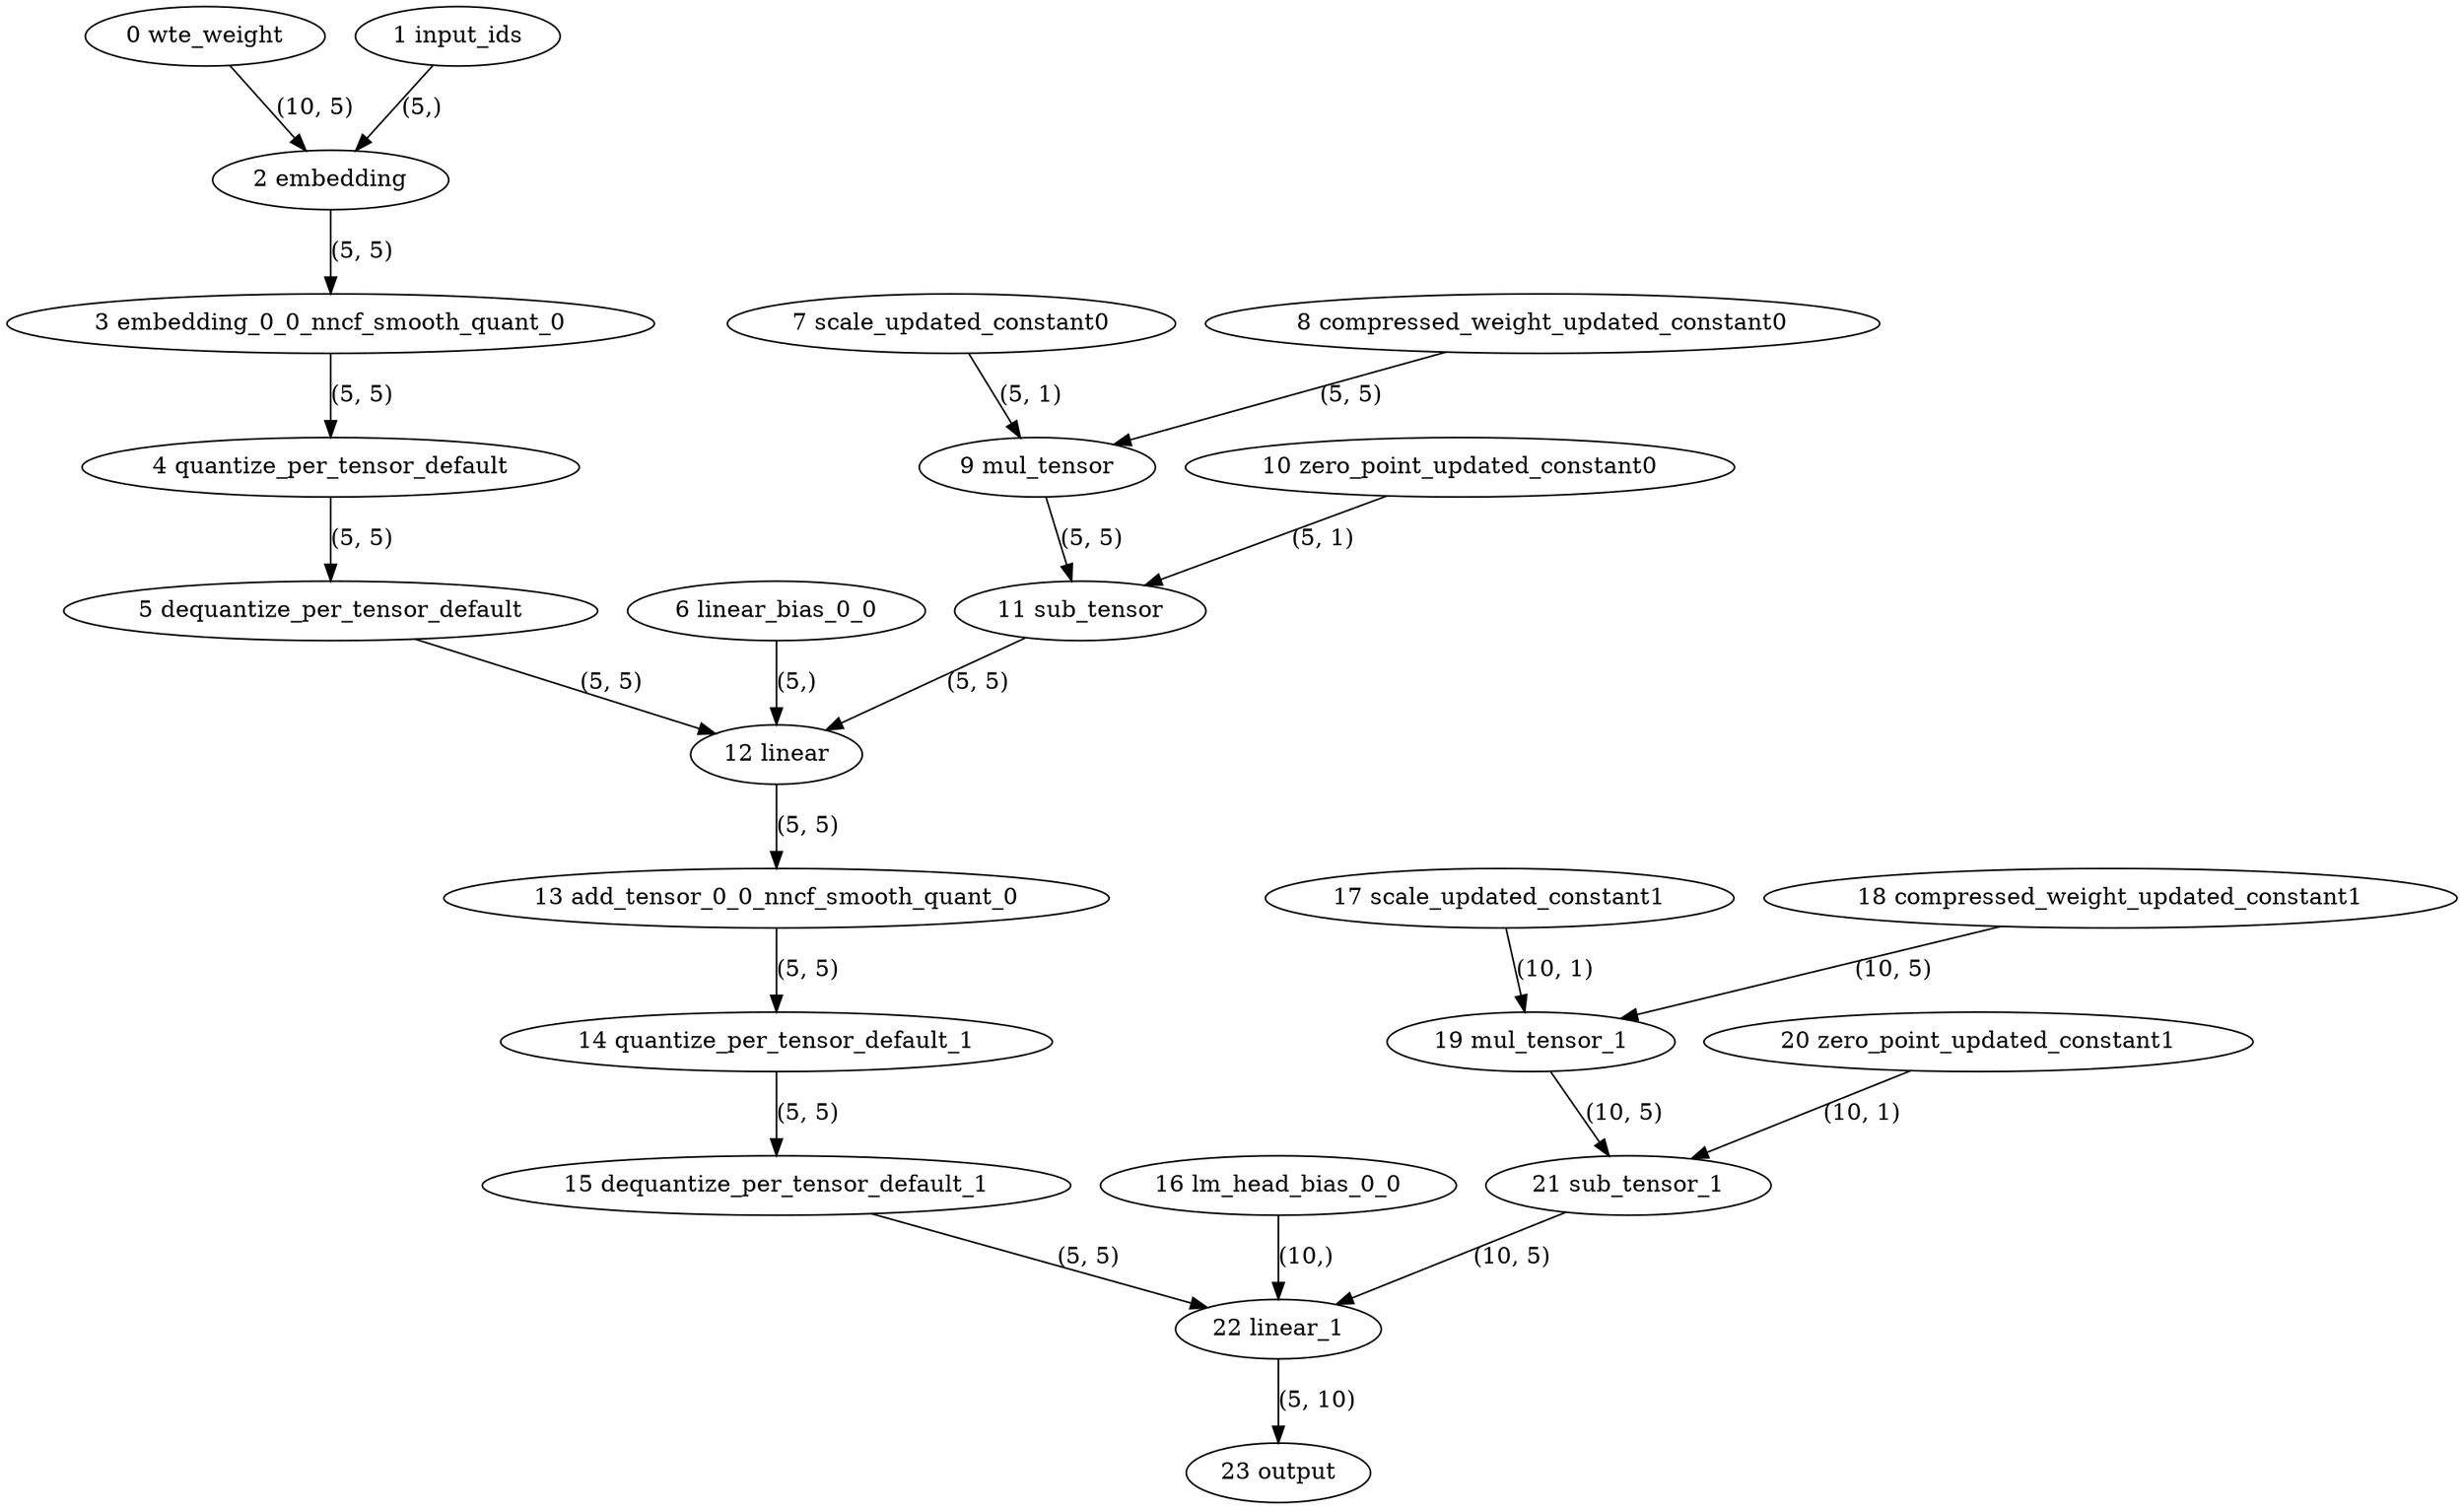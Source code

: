 strict digraph  {
"0 wte_weight" [id=0, type=get_attr];
"1 input_ids" [id=1, type=input];
"2 embedding" [id=2, type=embedding];
"3 embedding_0_0_nncf_smooth_quant_0" [id=3, type=call_module];
"4 quantize_per_tensor_default" [id=4, type=quantize_per_tensor];
"5 dequantize_per_tensor_default" [id=5, type=dequantize_per_tensor];
"6 linear_bias_0_0" [id=6, type=get_attr];
"7 scale_updated_constant0" [id=7, type=get_attr];
"8 compressed_weight_updated_constant0" [id=8, type=get_attr];
"9 mul_tensor" [id=9, type=mul];
"10 zero_point_updated_constant0" [id=10, type=get_attr];
"11 sub_tensor" [id=11, type=sub];
"12 linear" [id=12, type=linear];
"13 add_tensor_0_0_nncf_smooth_quant_0" [id=13, type=call_module];
"14 quantize_per_tensor_default_1" [id=14, type=quantize_per_tensor];
"15 dequantize_per_tensor_default_1" [id=15, type=dequantize_per_tensor];
"16 lm_head_bias_0_0" [id=16, type=get_attr];
"17 scale_updated_constant1" [id=17, type=get_attr];
"18 compressed_weight_updated_constant1" [id=18, type=get_attr];
"19 mul_tensor_1" [id=19, type=mul];
"20 zero_point_updated_constant1" [id=20, type=get_attr];
"21 sub_tensor_1" [id=21, type=sub];
"22 linear_1" [id=22, type=linear];
"23 output" [id=23, type=output];
"0 wte_weight" -> "2 embedding"  [label="(10, 5)", style=solid];
"1 input_ids" -> "2 embedding"  [label="(5,)", style=solid];
"2 embedding" -> "3 embedding_0_0_nncf_smooth_quant_0"  [label="(5, 5)", style=solid];
"3 embedding_0_0_nncf_smooth_quant_0" -> "4 quantize_per_tensor_default"  [label="(5, 5)", style=solid];
"4 quantize_per_tensor_default" -> "5 dequantize_per_tensor_default"  [label="(5, 5)", style=solid];
"5 dequantize_per_tensor_default" -> "12 linear"  [label="(5, 5)", style=solid];
"6 linear_bias_0_0" -> "12 linear"  [label="(5,)", style=solid];
"7 scale_updated_constant0" -> "9 mul_tensor"  [label="(5, 1)", style=solid];
"8 compressed_weight_updated_constant0" -> "9 mul_tensor"  [label="(5, 5)", style=solid];
"9 mul_tensor" -> "11 sub_tensor"  [label="(5, 5)", style=solid];
"10 zero_point_updated_constant0" -> "11 sub_tensor"  [label="(5, 1)", style=solid];
"11 sub_tensor" -> "12 linear"  [label="(5, 5)", style=solid];
"12 linear" -> "13 add_tensor_0_0_nncf_smooth_quant_0"  [label="(5, 5)", style=solid];
"13 add_tensor_0_0_nncf_smooth_quant_0" -> "14 quantize_per_tensor_default_1"  [label="(5, 5)", style=solid];
"14 quantize_per_tensor_default_1" -> "15 dequantize_per_tensor_default_1"  [label="(5, 5)", style=solid];
"15 dequantize_per_tensor_default_1" -> "22 linear_1"  [label="(5, 5)", style=solid];
"16 lm_head_bias_0_0" -> "22 linear_1"  [label="(10,)", style=solid];
"17 scale_updated_constant1" -> "19 mul_tensor_1"  [label="(10, 1)", style=solid];
"18 compressed_weight_updated_constant1" -> "19 mul_tensor_1"  [label="(10, 5)", style=solid];
"19 mul_tensor_1" -> "21 sub_tensor_1"  [label="(10, 5)", style=solid];
"20 zero_point_updated_constant1" -> "21 sub_tensor_1"  [label="(10, 1)", style=solid];
"21 sub_tensor_1" -> "22 linear_1"  [label="(10, 5)", style=solid];
"22 linear_1" -> "23 output"  [label="(5, 10)", style=solid];
}

